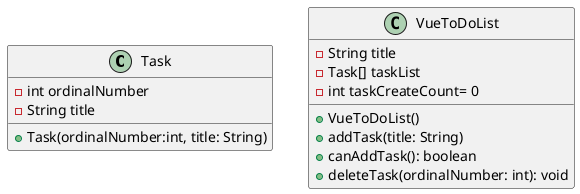 @startuml
'Modelの設計
class Task{
    - int ordinalNumber
    - String title

    + Task(ordinalNumber:int, title: String)
}

class VueToDoList{
    - String title
    - Task[] taskList
    - int taskCreateCount= 0

    + VueToDoList()
    + addTask(title: String)
    + canAddTask(): boolean
    + deleteTask(ordinalNumber: int): void
}

@enduml